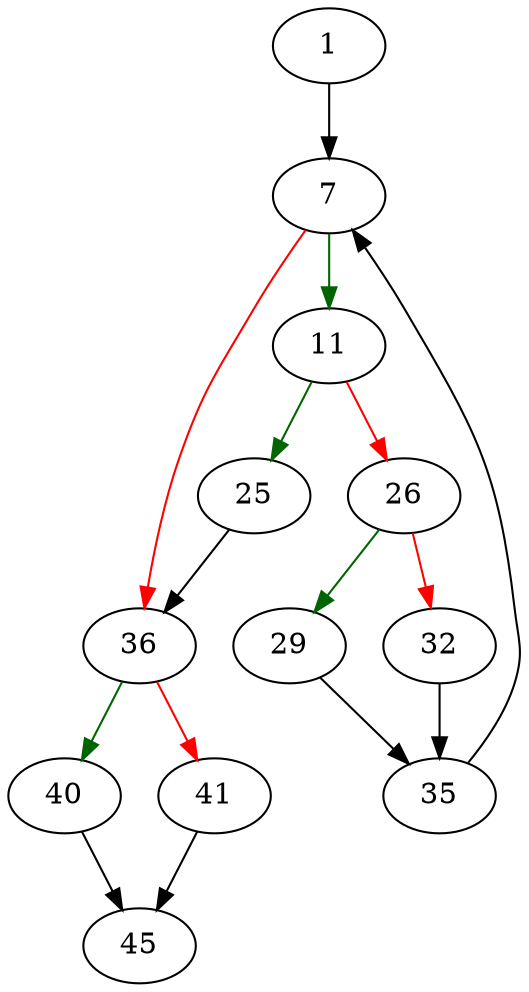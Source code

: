 strict digraph "pragmaLocate" {
	// Node definitions.
	1 [entry=true];
	7;
	11;
	36;
	25;
	26;
	29;
	32;
	35;
	40;
	41;
	45;

	// Edge definitions.
	1 -> 7;
	7 -> 11 [
		color=darkgreen
		cond=true
	];
	7 -> 36 [
		color=red
		cond=false
	];
	11 -> 25 [
		color=darkgreen
		cond=true
	];
	11 -> 26 [
		color=red
		cond=false
	];
	36 -> 40 [
		color=darkgreen
		cond=true
	];
	36 -> 41 [
		color=red
		cond=false
	];
	25 -> 36;
	26 -> 29 [
		color=darkgreen
		cond=true
	];
	26 -> 32 [
		color=red
		cond=false
	];
	29 -> 35;
	32 -> 35;
	35 -> 7;
	40 -> 45;
	41 -> 45;
}